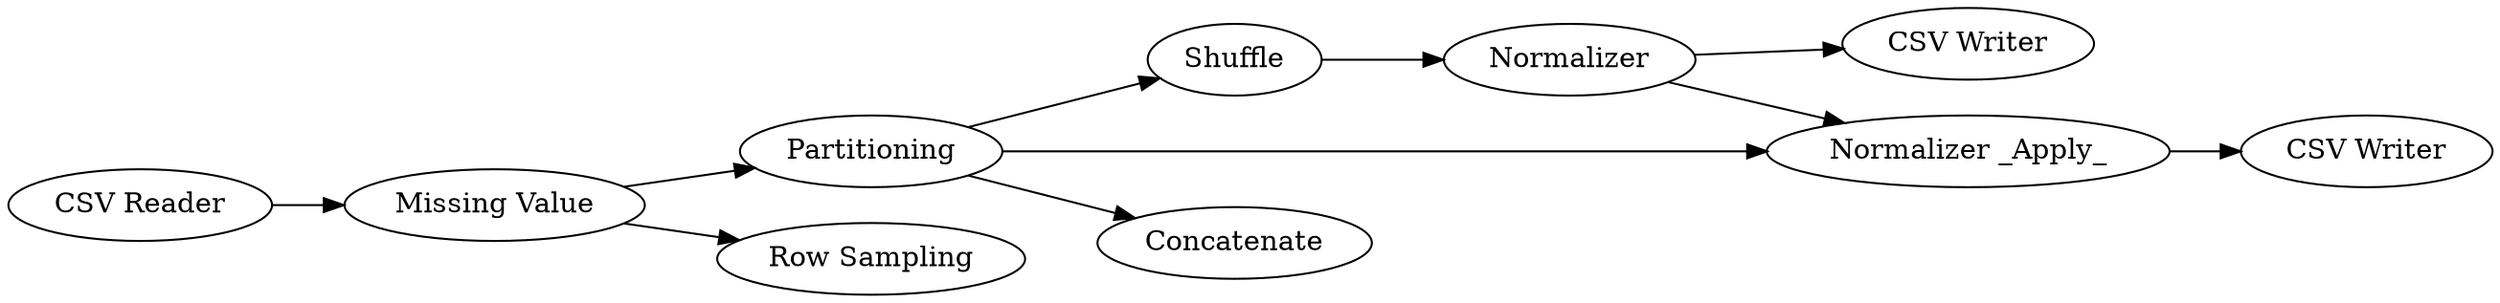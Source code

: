 digraph {
	4 -> 5
	16 -> 21
	4 -> 16
	19 -> 17
	15 -> 16
	17 -> 2
	15 -> 20
	5 -> 15
	17 -> 4
	4 -> 6
	5 [label=Shuffle]
	16 [label="Normalizer _Apply_"]
	20 [label="CSV Writer"]
	4 [label=Partitioning]
	21 [label="CSV Writer"]
	6 [label=Concatenate]
	15 [label=Normalizer]
	17 [label="Missing Value"]
	2 [label="Row Sampling"]
	19 [label="CSV Reader"]
	rankdir=LR
}
